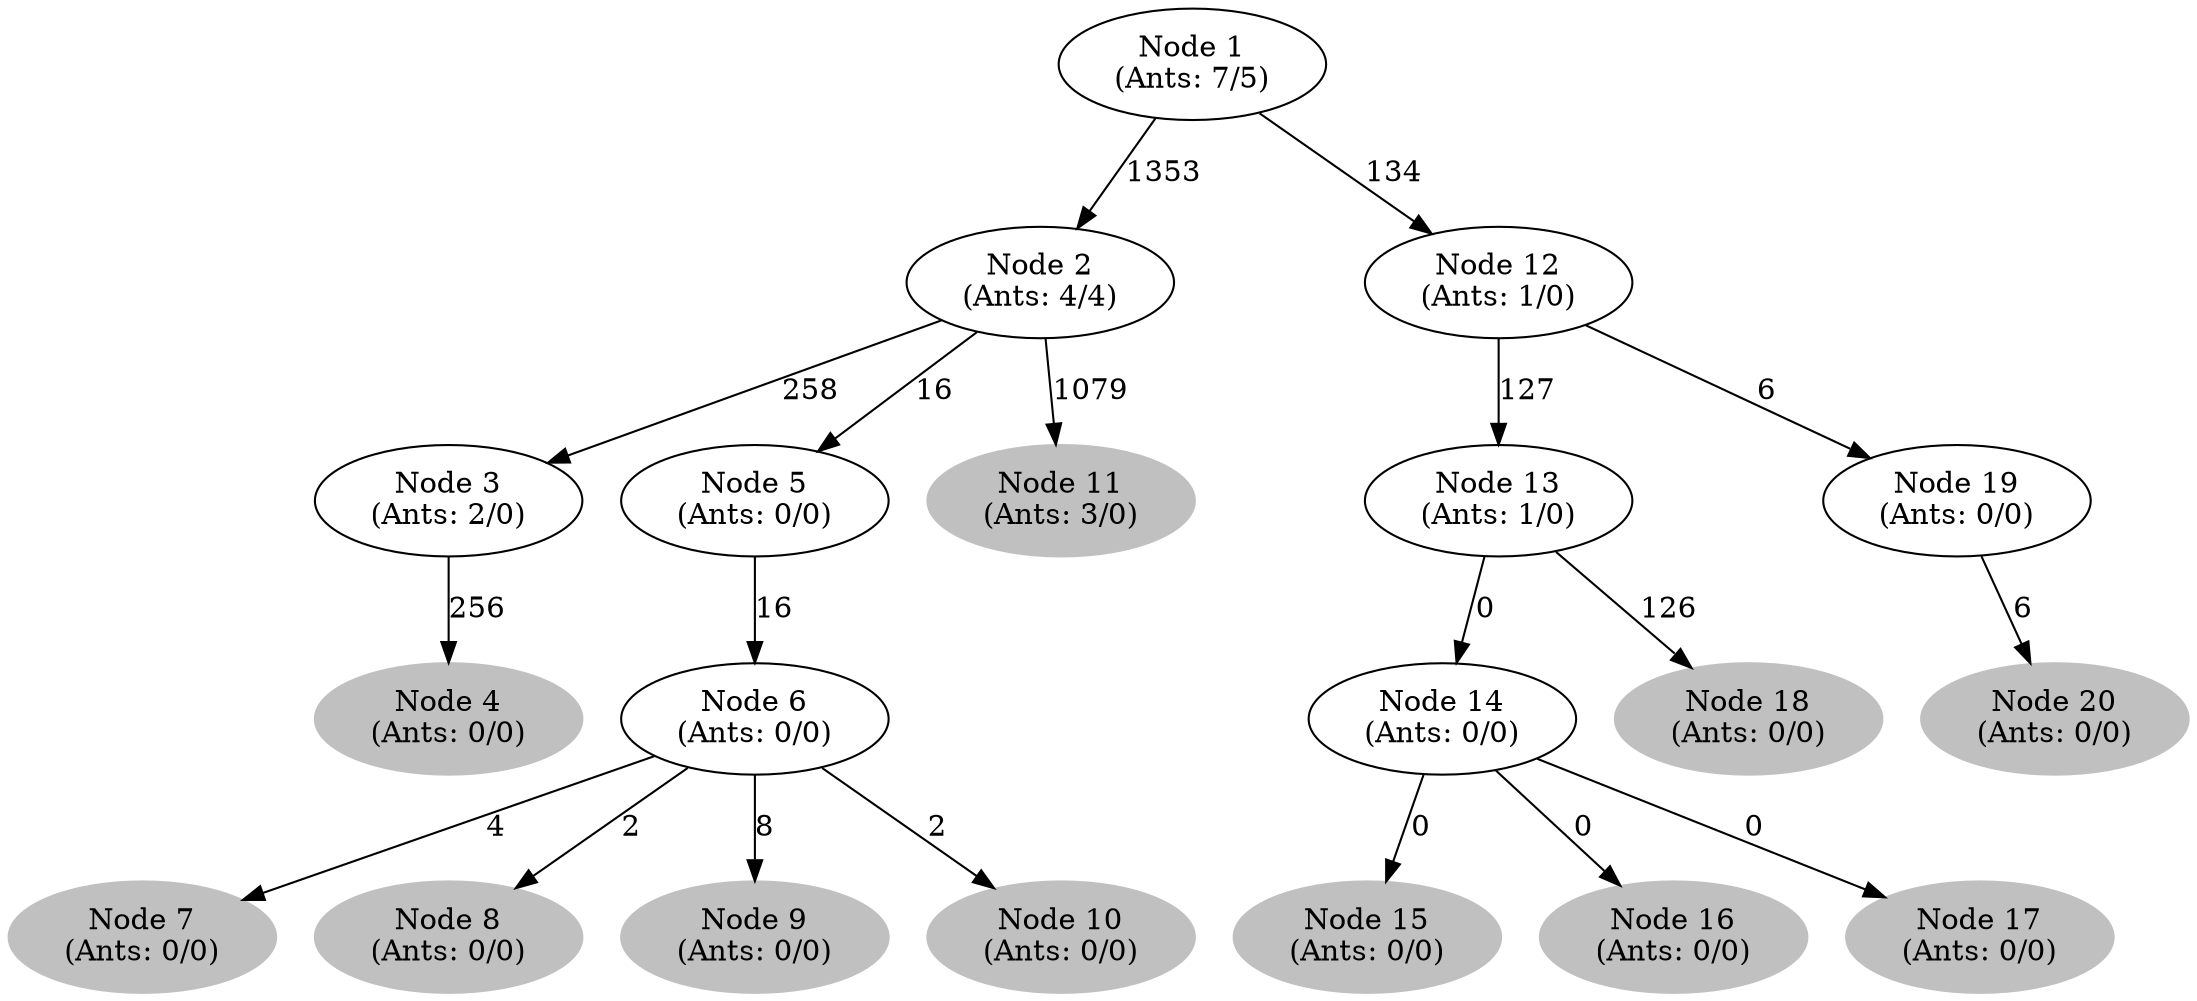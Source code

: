 digraph G {
	
	 "Node 1\n(Ants: 7/5)" -> "Node 2\n(Ants: 4/4)" [label=1353];
	 "Node 2\n(Ants: 4/4)" -> "Node 3\n(Ants: 2/0)" [label=258];
	 "Node 4\n(Ants: 0/0)" [style=filled,color="gray"];
	"Node 3\n(Ants: 2/0)" -> "Node 4\n(Ants: 0/0)" [label=256];
	 "Node 2\n(Ants: 4/4)" -> "Node 5\n(Ants: 0/0)" [label=16];
	 "Node 5\n(Ants: 0/0)" -> "Node 6\n(Ants: 0/0)" [label=16];
	 "Node 7\n(Ants: 0/0)" [style=filled,color="gray"];
	"Node 6\n(Ants: 0/0)" -> "Node 7\n(Ants: 0/0)" [label=4];
	 "Node 8\n(Ants: 0/0)" [style=filled,color="gray"];
	"Node 6\n(Ants: 0/0)" -> "Node 8\n(Ants: 0/0)" [label=2];
	 "Node 9\n(Ants: 0/0)" [style=filled,color="gray"];
	"Node 6\n(Ants: 0/0)" -> "Node 9\n(Ants: 0/0)" [label=8];
	 "Node 10\n(Ants: 0/0)" [style=filled,color="gray"];
	"Node 6\n(Ants: 0/0)" -> "Node 10\n(Ants: 0/0)" [label=2];
	 "Node 11\n(Ants: 3/0)" [style=filled,color="gray"];
	"Node 2\n(Ants: 4/4)" -> "Node 11\n(Ants: 3/0)" [label=1079];
	 "Node 1\n(Ants: 7/5)" -> "Node 12\n(Ants: 1/0)" [label=134];
	 "Node 12\n(Ants: 1/0)" -> "Node 13\n(Ants: 1/0)" [label=127];
	 "Node 13\n(Ants: 1/0)" -> "Node 14\n(Ants: 0/0)" [label=0];
	 "Node 15\n(Ants: 0/0)" [style=filled,color="gray"];
	"Node 14\n(Ants: 0/0)" -> "Node 15\n(Ants: 0/0)" [label=0];
	 "Node 16\n(Ants: 0/0)" [style=filled,color="gray"];
	"Node 14\n(Ants: 0/0)" -> "Node 16\n(Ants: 0/0)" [label=0];
	 "Node 17\n(Ants: 0/0)" [style=filled,color="gray"];
	"Node 14\n(Ants: 0/0)" -> "Node 17\n(Ants: 0/0)" [label=0];
	 "Node 18\n(Ants: 0/0)" [style=filled,color="gray"];
	"Node 13\n(Ants: 1/0)" -> "Node 18\n(Ants: 0/0)" [label=126];
	 "Node 12\n(Ants: 1/0)" -> "Node 19\n(Ants: 0/0)" [label=6];
	 "Node 20\n(Ants: 0/0)" [style=filled,color="gray"];
	"Node 19\n(Ants: 0/0)" -> "Node 20\n(Ants: 0/0)" [label=6];
	 
}
